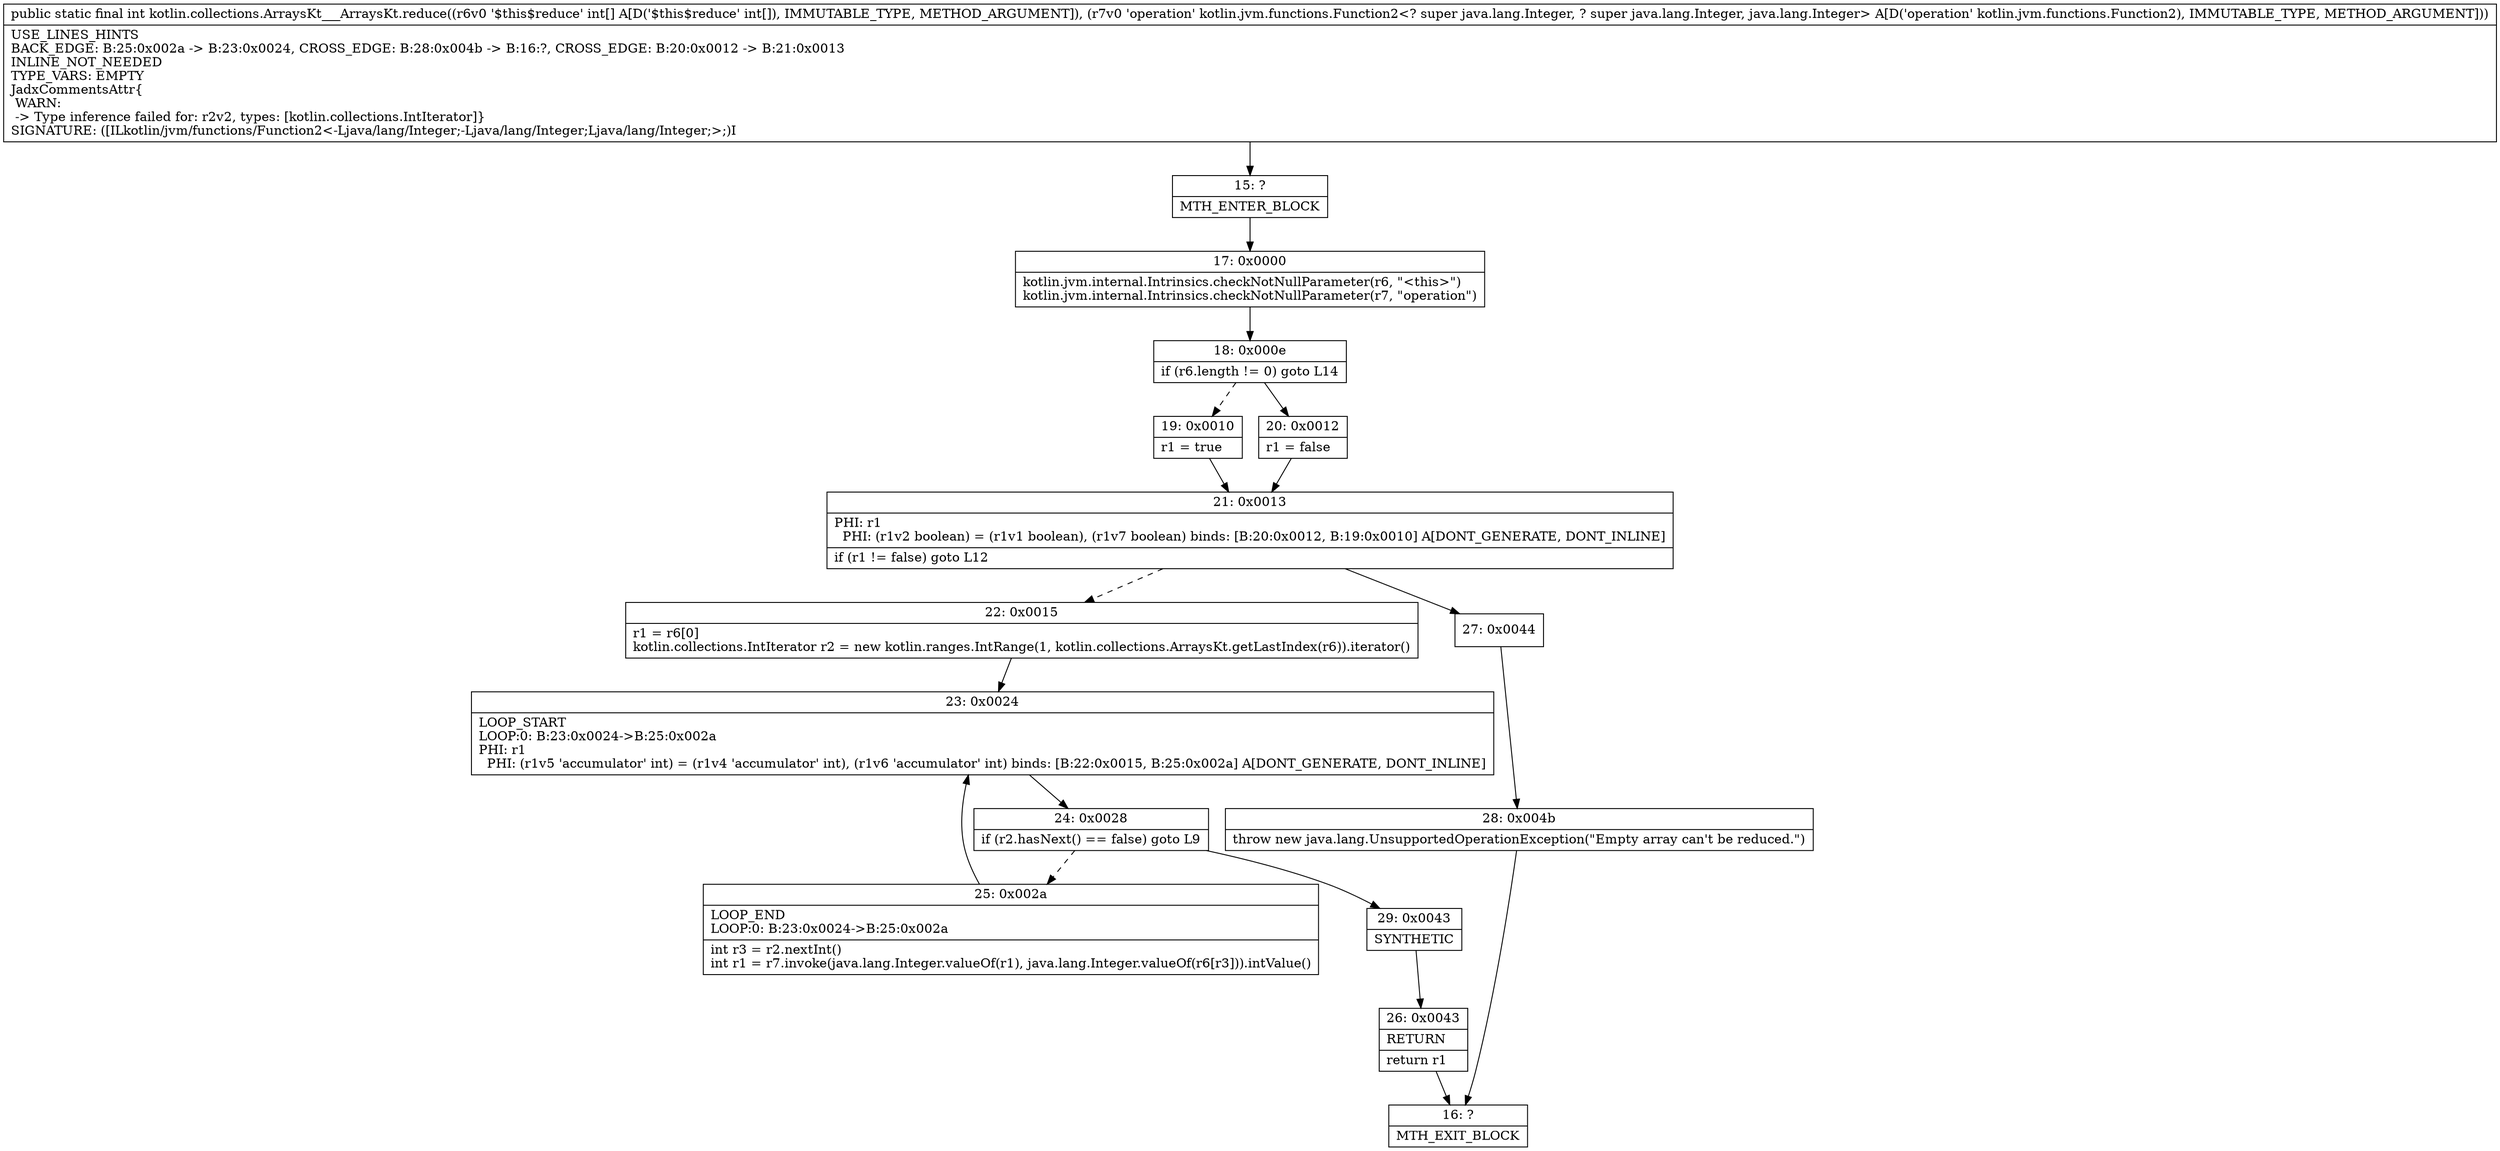 digraph "CFG forkotlin.collections.ArraysKt___ArraysKt.reduce([ILkotlin\/jvm\/functions\/Function2;)I" {
Node_15 [shape=record,label="{15\:\ ?|MTH_ENTER_BLOCK\l}"];
Node_17 [shape=record,label="{17\:\ 0x0000|kotlin.jvm.internal.Intrinsics.checkNotNullParameter(r6, \"\<this\>\")\lkotlin.jvm.internal.Intrinsics.checkNotNullParameter(r7, \"operation\")\l}"];
Node_18 [shape=record,label="{18\:\ 0x000e|if (r6.length != 0) goto L14\l}"];
Node_19 [shape=record,label="{19\:\ 0x0010|r1 = true\l}"];
Node_21 [shape=record,label="{21\:\ 0x0013|PHI: r1 \l  PHI: (r1v2 boolean) = (r1v1 boolean), (r1v7 boolean) binds: [B:20:0x0012, B:19:0x0010] A[DONT_GENERATE, DONT_INLINE]\l|if (r1 != false) goto L12\l}"];
Node_22 [shape=record,label="{22\:\ 0x0015|r1 = r6[0]\lkotlin.collections.IntIterator r2 = new kotlin.ranges.IntRange(1, kotlin.collections.ArraysKt.getLastIndex(r6)).iterator()\l}"];
Node_23 [shape=record,label="{23\:\ 0x0024|LOOP_START\lLOOP:0: B:23:0x0024\-\>B:25:0x002a\lPHI: r1 \l  PHI: (r1v5 'accumulator' int) = (r1v4 'accumulator' int), (r1v6 'accumulator' int) binds: [B:22:0x0015, B:25:0x002a] A[DONT_GENERATE, DONT_INLINE]\l}"];
Node_24 [shape=record,label="{24\:\ 0x0028|if (r2.hasNext() == false) goto L9\l}"];
Node_25 [shape=record,label="{25\:\ 0x002a|LOOP_END\lLOOP:0: B:23:0x0024\-\>B:25:0x002a\l|int r3 = r2.nextInt()\lint r1 = r7.invoke(java.lang.Integer.valueOf(r1), java.lang.Integer.valueOf(r6[r3])).intValue()\l}"];
Node_29 [shape=record,label="{29\:\ 0x0043|SYNTHETIC\l}"];
Node_26 [shape=record,label="{26\:\ 0x0043|RETURN\l|return r1\l}"];
Node_16 [shape=record,label="{16\:\ ?|MTH_EXIT_BLOCK\l}"];
Node_27 [shape=record,label="{27\:\ 0x0044}"];
Node_28 [shape=record,label="{28\:\ 0x004b|throw new java.lang.UnsupportedOperationException(\"Empty array can't be reduced.\")\l}"];
Node_20 [shape=record,label="{20\:\ 0x0012|r1 = false\l}"];
MethodNode[shape=record,label="{public static final int kotlin.collections.ArraysKt___ArraysKt.reduce((r6v0 '$this$reduce' int[] A[D('$this$reduce' int[]), IMMUTABLE_TYPE, METHOD_ARGUMENT]), (r7v0 'operation' kotlin.jvm.functions.Function2\<? super java.lang.Integer, ? super java.lang.Integer, java.lang.Integer\> A[D('operation' kotlin.jvm.functions.Function2), IMMUTABLE_TYPE, METHOD_ARGUMENT]))  | USE_LINES_HINTS\lBACK_EDGE: B:25:0x002a \-\> B:23:0x0024, CROSS_EDGE: B:28:0x004b \-\> B:16:?, CROSS_EDGE: B:20:0x0012 \-\> B:21:0x0013\lINLINE_NOT_NEEDED\lTYPE_VARS: EMPTY\lJadxCommentsAttr\{\l WARN: \l \-\> Type inference failed for: r2v2, types: [kotlin.collections.IntIterator]\}\lSIGNATURE: ([ILkotlin\/jvm\/functions\/Function2\<\-Ljava\/lang\/Integer;\-Ljava\/lang\/Integer;Ljava\/lang\/Integer;\>;)I\l}"];
MethodNode -> Node_15;Node_15 -> Node_17;
Node_17 -> Node_18;
Node_18 -> Node_19[style=dashed];
Node_18 -> Node_20;
Node_19 -> Node_21;
Node_21 -> Node_22[style=dashed];
Node_21 -> Node_27;
Node_22 -> Node_23;
Node_23 -> Node_24;
Node_24 -> Node_25[style=dashed];
Node_24 -> Node_29;
Node_25 -> Node_23;
Node_29 -> Node_26;
Node_26 -> Node_16;
Node_27 -> Node_28;
Node_28 -> Node_16;
Node_20 -> Node_21;
}

